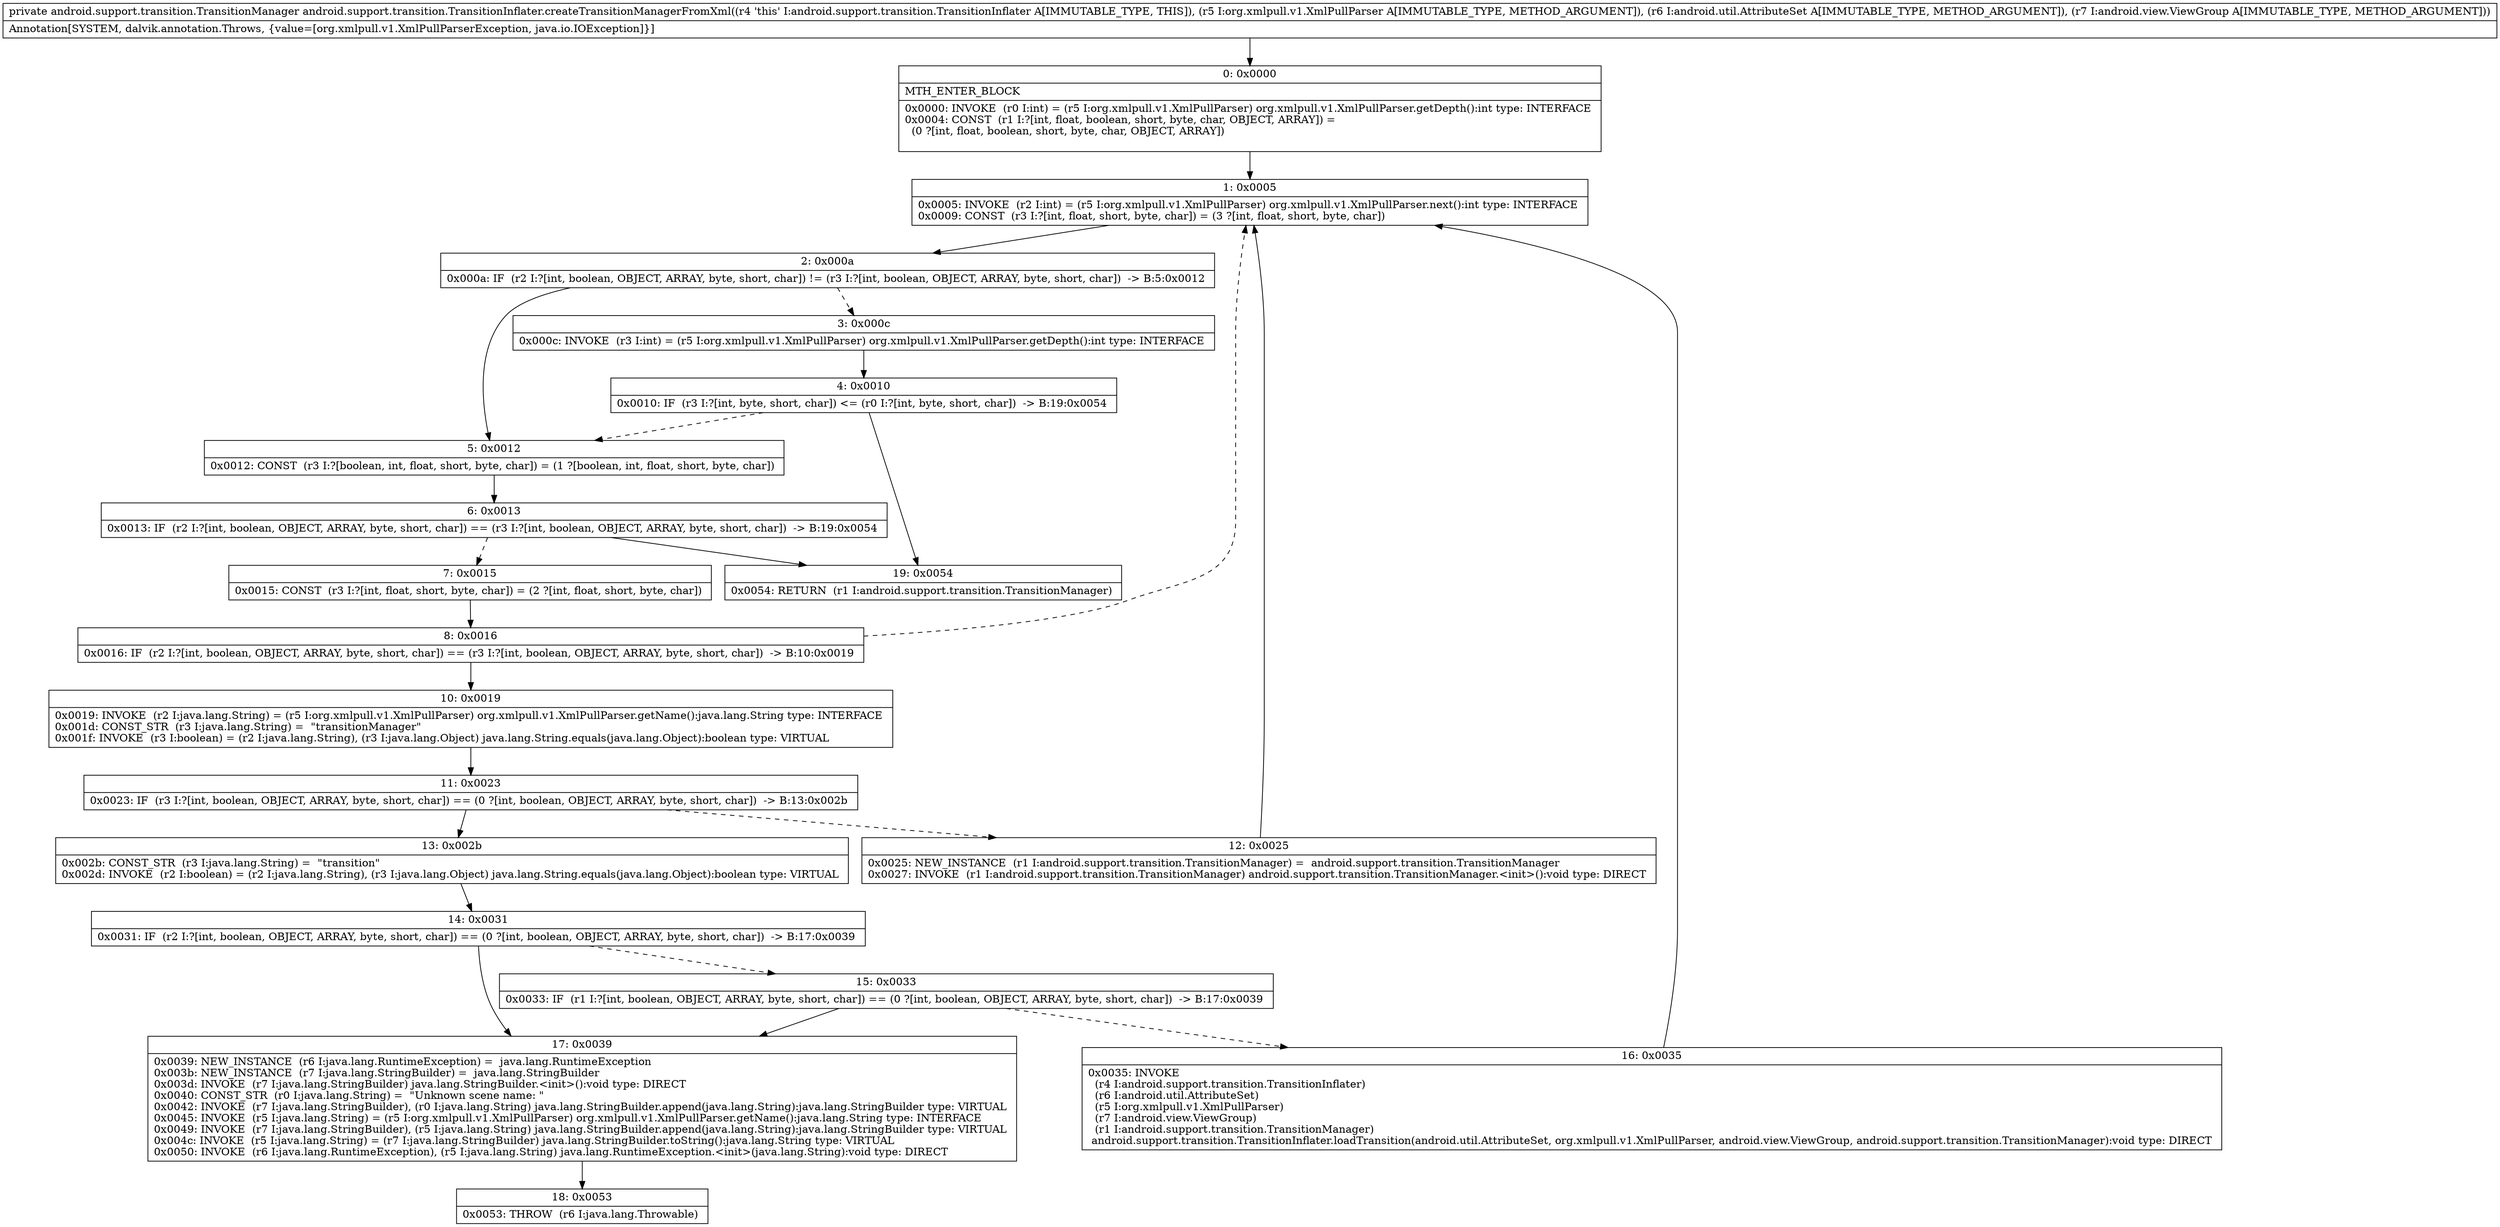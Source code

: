 digraph "CFG forandroid.support.transition.TransitionInflater.createTransitionManagerFromXml(Lorg\/xmlpull\/v1\/XmlPullParser;Landroid\/util\/AttributeSet;Landroid\/view\/ViewGroup;)Landroid\/support\/transition\/TransitionManager;" {
Node_0 [shape=record,label="{0\:\ 0x0000|MTH_ENTER_BLOCK\l|0x0000: INVOKE  (r0 I:int) = (r5 I:org.xmlpull.v1.XmlPullParser) org.xmlpull.v1.XmlPullParser.getDepth():int type: INTERFACE \l0x0004: CONST  (r1 I:?[int, float, boolean, short, byte, char, OBJECT, ARRAY]) = \l  (0 ?[int, float, boolean, short, byte, char, OBJECT, ARRAY])\l \l}"];
Node_1 [shape=record,label="{1\:\ 0x0005|0x0005: INVOKE  (r2 I:int) = (r5 I:org.xmlpull.v1.XmlPullParser) org.xmlpull.v1.XmlPullParser.next():int type: INTERFACE \l0x0009: CONST  (r3 I:?[int, float, short, byte, char]) = (3 ?[int, float, short, byte, char]) \l}"];
Node_2 [shape=record,label="{2\:\ 0x000a|0x000a: IF  (r2 I:?[int, boolean, OBJECT, ARRAY, byte, short, char]) != (r3 I:?[int, boolean, OBJECT, ARRAY, byte, short, char])  \-\> B:5:0x0012 \l}"];
Node_3 [shape=record,label="{3\:\ 0x000c|0x000c: INVOKE  (r3 I:int) = (r5 I:org.xmlpull.v1.XmlPullParser) org.xmlpull.v1.XmlPullParser.getDepth():int type: INTERFACE \l}"];
Node_4 [shape=record,label="{4\:\ 0x0010|0x0010: IF  (r3 I:?[int, byte, short, char]) \<= (r0 I:?[int, byte, short, char])  \-\> B:19:0x0054 \l}"];
Node_5 [shape=record,label="{5\:\ 0x0012|0x0012: CONST  (r3 I:?[boolean, int, float, short, byte, char]) = (1 ?[boolean, int, float, short, byte, char]) \l}"];
Node_6 [shape=record,label="{6\:\ 0x0013|0x0013: IF  (r2 I:?[int, boolean, OBJECT, ARRAY, byte, short, char]) == (r3 I:?[int, boolean, OBJECT, ARRAY, byte, short, char])  \-\> B:19:0x0054 \l}"];
Node_7 [shape=record,label="{7\:\ 0x0015|0x0015: CONST  (r3 I:?[int, float, short, byte, char]) = (2 ?[int, float, short, byte, char]) \l}"];
Node_8 [shape=record,label="{8\:\ 0x0016|0x0016: IF  (r2 I:?[int, boolean, OBJECT, ARRAY, byte, short, char]) == (r3 I:?[int, boolean, OBJECT, ARRAY, byte, short, char])  \-\> B:10:0x0019 \l}"];
Node_10 [shape=record,label="{10\:\ 0x0019|0x0019: INVOKE  (r2 I:java.lang.String) = (r5 I:org.xmlpull.v1.XmlPullParser) org.xmlpull.v1.XmlPullParser.getName():java.lang.String type: INTERFACE \l0x001d: CONST_STR  (r3 I:java.lang.String) =  \"transitionManager\" \l0x001f: INVOKE  (r3 I:boolean) = (r2 I:java.lang.String), (r3 I:java.lang.Object) java.lang.String.equals(java.lang.Object):boolean type: VIRTUAL \l}"];
Node_11 [shape=record,label="{11\:\ 0x0023|0x0023: IF  (r3 I:?[int, boolean, OBJECT, ARRAY, byte, short, char]) == (0 ?[int, boolean, OBJECT, ARRAY, byte, short, char])  \-\> B:13:0x002b \l}"];
Node_12 [shape=record,label="{12\:\ 0x0025|0x0025: NEW_INSTANCE  (r1 I:android.support.transition.TransitionManager) =  android.support.transition.TransitionManager \l0x0027: INVOKE  (r1 I:android.support.transition.TransitionManager) android.support.transition.TransitionManager.\<init\>():void type: DIRECT \l}"];
Node_13 [shape=record,label="{13\:\ 0x002b|0x002b: CONST_STR  (r3 I:java.lang.String) =  \"transition\" \l0x002d: INVOKE  (r2 I:boolean) = (r2 I:java.lang.String), (r3 I:java.lang.Object) java.lang.String.equals(java.lang.Object):boolean type: VIRTUAL \l}"];
Node_14 [shape=record,label="{14\:\ 0x0031|0x0031: IF  (r2 I:?[int, boolean, OBJECT, ARRAY, byte, short, char]) == (0 ?[int, boolean, OBJECT, ARRAY, byte, short, char])  \-\> B:17:0x0039 \l}"];
Node_15 [shape=record,label="{15\:\ 0x0033|0x0033: IF  (r1 I:?[int, boolean, OBJECT, ARRAY, byte, short, char]) == (0 ?[int, boolean, OBJECT, ARRAY, byte, short, char])  \-\> B:17:0x0039 \l}"];
Node_16 [shape=record,label="{16\:\ 0x0035|0x0035: INVOKE  \l  (r4 I:android.support.transition.TransitionInflater)\l  (r6 I:android.util.AttributeSet)\l  (r5 I:org.xmlpull.v1.XmlPullParser)\l  (r7 I:android.view.ViewGroup)\l  (r1 I:android.support.transition.TransitionManager)\l android.support.transition.TransitionInflater.loadTransition(android.util.AttributeSet, org.xmlpull.v1.XmlPullParser, android.view.ViewGroup, android.support.transition.TransitionManager):void type: DIRECT \l}"];
Node_17 [shape=record,label="{17\:\ 0x0039|0x0039: NEW_INSTANCE  (r6 I:java.lang.RuntimeException) =  java.lang.RuntimeException \l0x003b: NEW_INSTANCE  (r7 I:java.lang.StringBuilder) =  java.lang.StringBuilder \l0x003d: INVOKE  (r7 I:java.lang.StringBuilder) java.lang.StringBuilder.\<init\>():void type: DIRECT \l0x0040: CONST_STR  (r0 I:java.lang.String) =  \"Unknown scene name: \" \l0x0042: INVOKE  (r7 I:java.lang.StringBuilder), (r0 I:java.lang.String) java.lang.StringBuilder.append(java.lang.String):java.lang.StringBuilder type: VIRTUAL \l0x0045: INVOKE  (r5 I:java.lang.String) = (r5 I:org.xmlpull.v1.XmlPullParser) org.xmlpull.v1.XmlPullParser.getName():java.lang.String type: INTERFACE \l0x0049: INVOKE  (r7 I:java.lang.StringBuilder), (r5 I:java.lang.String) java.lang.StringBuilder.append(java.lang.String):java.lang.StringBuilder type: VIRTUAL \l0x004c: INVOKE  (r5 I:java.lang.String) = (r7 I:java.lang.StringBuilder) java.lang.StringBuilder.toString():java.lang.String type: VIRTUAL \l0x0050: INVOKE  (r6 I:java.lang.RuntimeException), (r5 I:java.lang.String) java.lang.RuntimeException.\<init\>(java.lang.String):void type: DIRECT \l}"];
Node_18 [shape=record,label="{18\:\ 0x0053|0x0053: THROW  (r6 I:java.lang.Throwable) \l}"];
Node_19 [shape=record,label="{19\:\ 0x0054|0x0054: RETURN  (r1 I:android.support.transition.TransitionManager) \l}"];
MethodNode[shape=record,label="{private android.support.transition.TransitionManager android.support.transition.TransitionInflater.createTransitionManagerFromXml((r4 'this' I:android.support.transition.TransitionInflater A[IMMUTABLE_TYPE, THIS]), (r5 I:org.xmlpull.v1.XmlPullParser A[IMMUTABLE_TYPE, METHOD_ARGUMENT]), (r6 I:android.util.AttributeSet A[IMMUTABLE_TYPE, METHOD_ARGUMENT]), (r7 I:android.view.ViewGroup A[IMMUTABLE_TYPE, METHOD_ARGUMENT]))  | Annotation[SYSTEM, dalvik.annotation.Throws, \{value=[org.xmlpull.v1.XmlPullParserException, java.io.IOException]\}]\l}"];
MethodNode -> Node_0;
Node_0 -> Node_1;
Node_1 -> Node_2;
Node_2 -> Node_3[style=dashed];
Node_2 -> Node_5;
Node_3 -> Node_4;
Node_4 -> Node_5[style=dashed];
Node_4 -> Node_19;
Node_5 -> Node_6;
Node_6 -> Node_7[style=dashed];
Node_6 -> Node_19;
Node_7 -> Node_8;
Node_8 -> Node_10;
Node_8 -> Node_1[style=dashed];
Node_10 -> Node_11;
Node_11 -> Node_12[style=dashed];
Node_11 -> Node_13;
Node_12 -> Node_1;
Node_13 -> Node_14;
Node_14 -> Node_15[style=dashed];
Node_14 -> Node_17;
Node_15 -> Node_16[style=dashed];
Node_15 -> Node_17;
Node_16 -> Node_1;
Node_17 -> Node_18;
}


